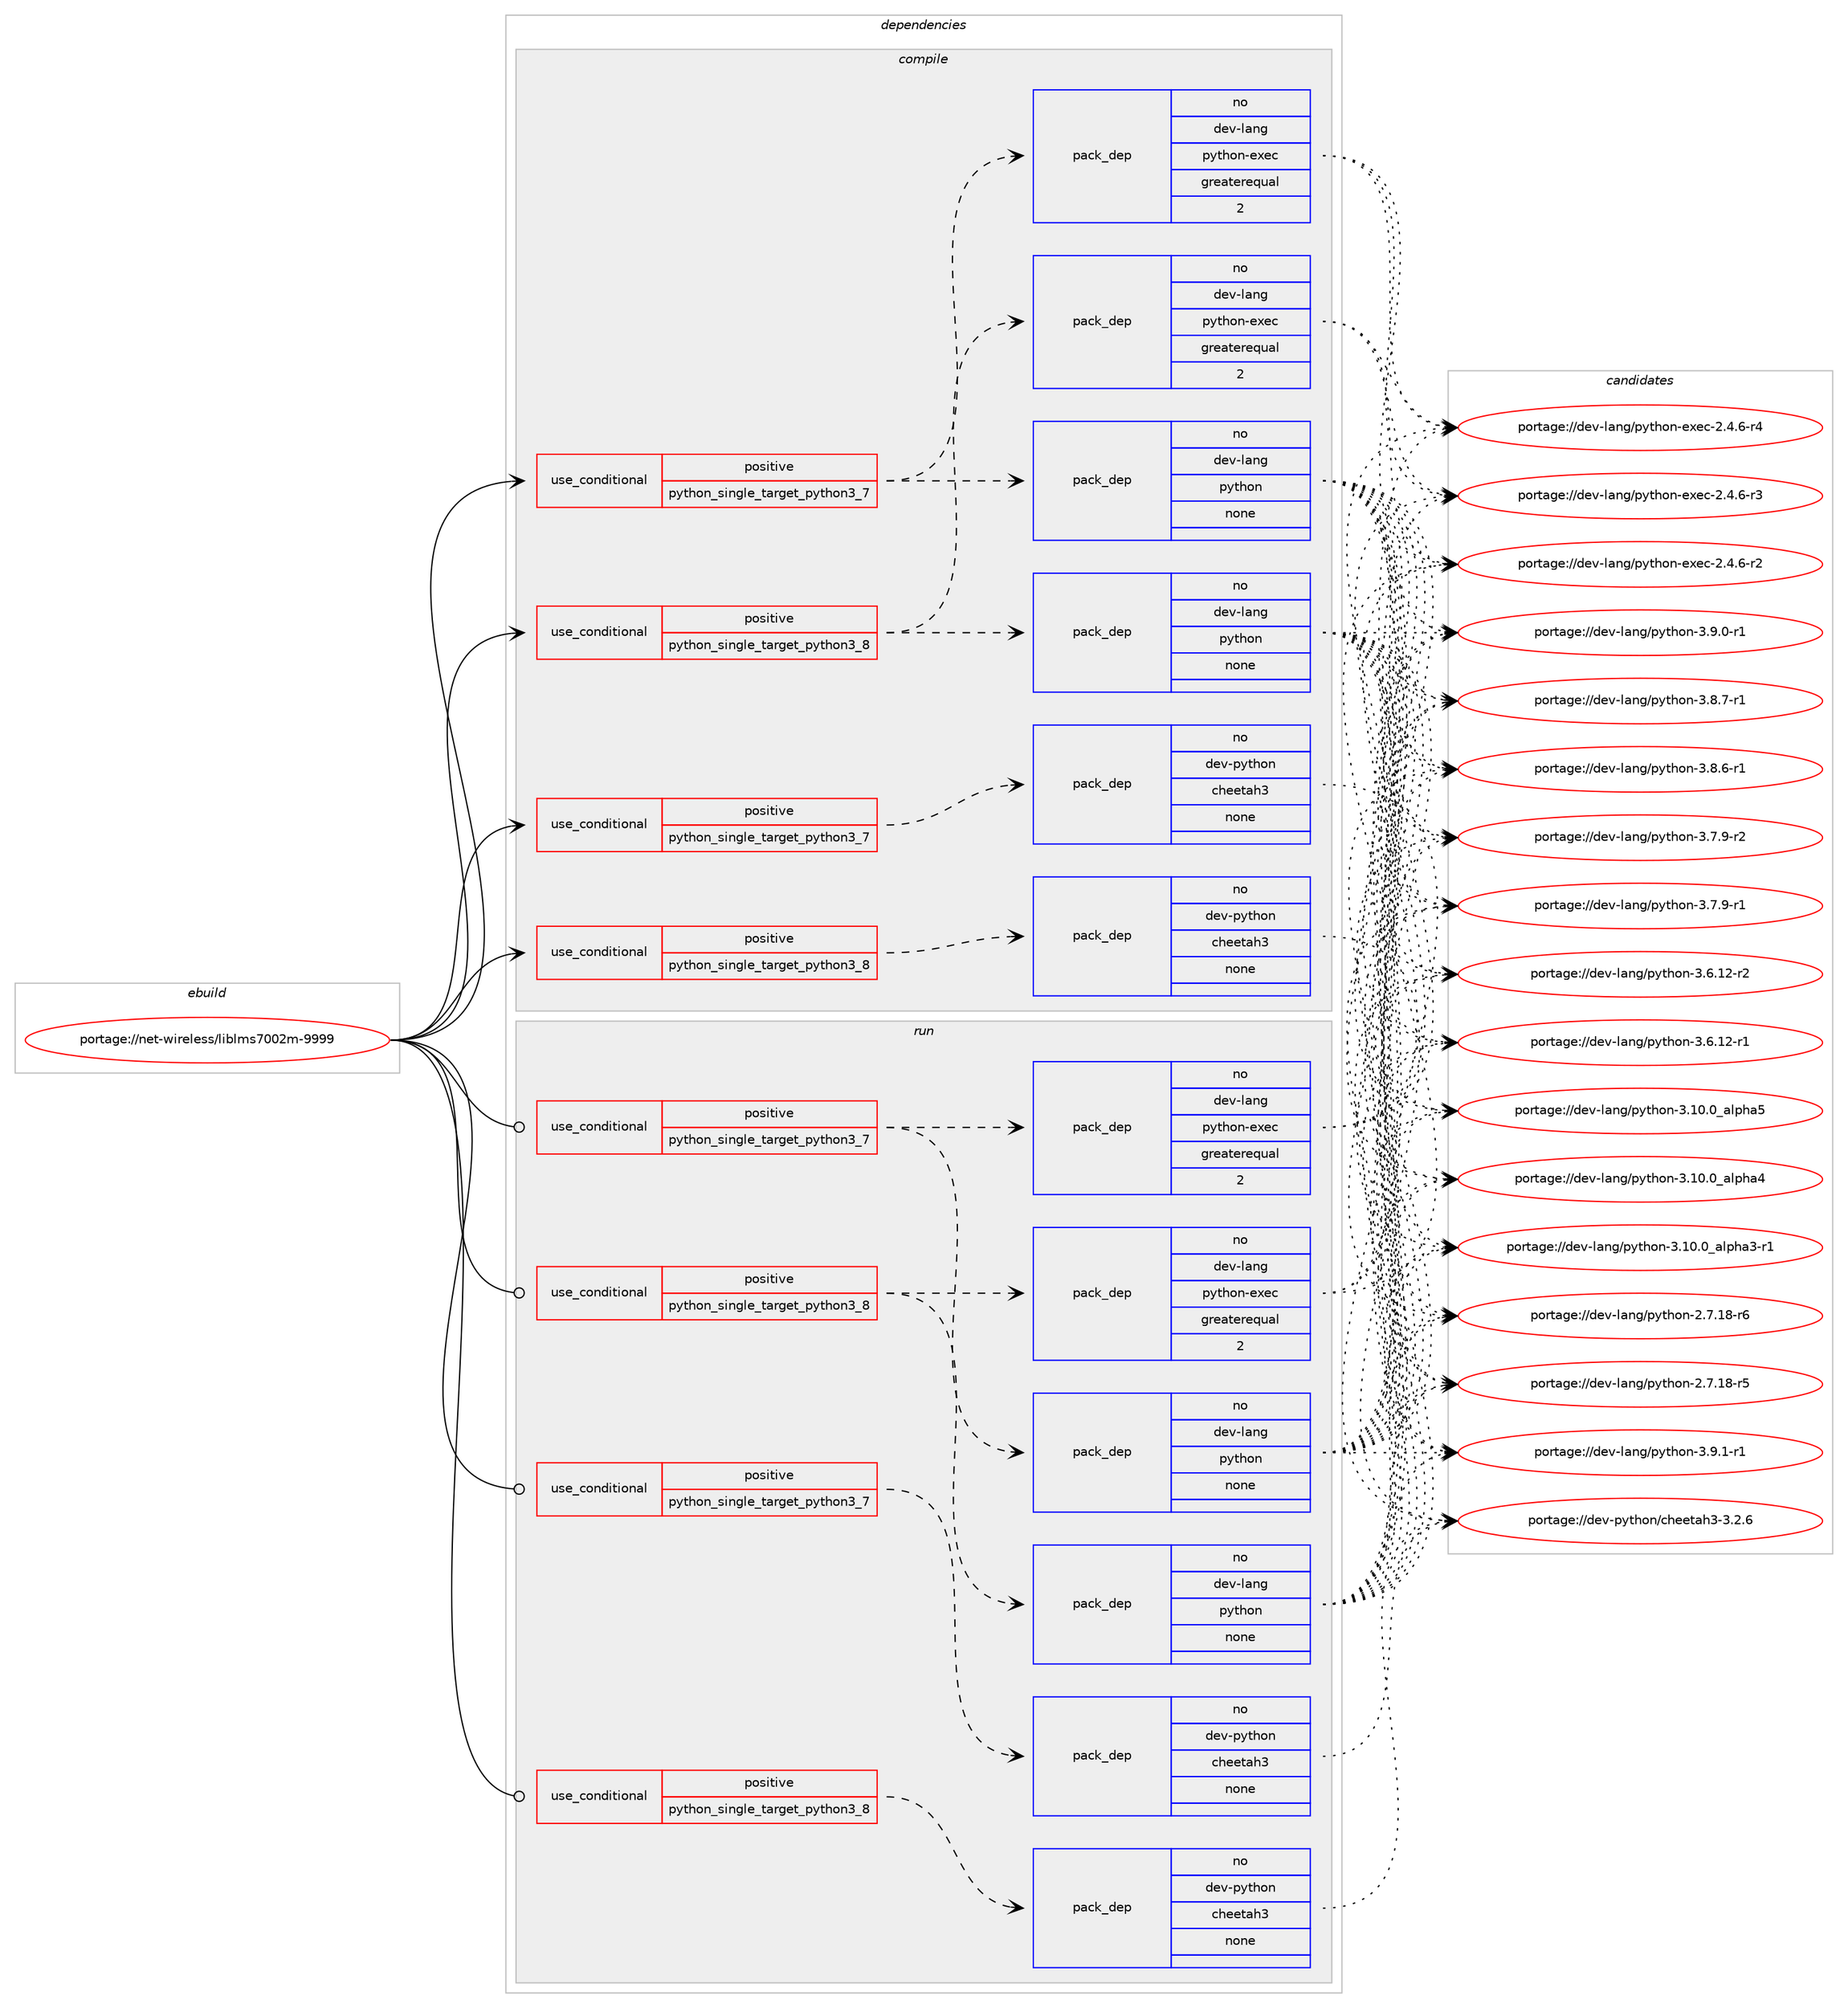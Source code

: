digraph prolog {

# *************
# Graph options
# *************

newrank=true;
concentrate=true;
compound=true;
graph [rankdir=LR,fontname=Helvetica,fontsize=10,ranksep=1.5];#, ranksep=2.5, nodesep=0.2];
edge  [arrowhead=vee];
node  [fontname=Helvetica,fontsize=10];

# **********
# The ebuild
# **********

subgraph cluster_leftcol {
color=gray;
rank=same;
label=<<i>ebuild</i>>;
id [label="portage://net-wireless/liblms7002m-9999", color=red, width=4, href="../net-wireless/liblms7002m-9999.svg"];
}

# ****************
# The dependencies
# ****************

subgraph cluster_midcol {
color=gray;
label=<<i>dependencies</i>>;
subgraph cluster_compile {
fillcolor="#eeeeee";
style=filled;
label=<<i>compile</i>>;
subgraph cond4726 {
dependency15260 [label=<<TABLE BORDER="0" CELLBORDER="1" CELLSPACING="0" CELLPADDING="4"><TR><TD ROWSPAN="3" CELLPADDING="10">use_conditional</TD></TR><TR><TD>positive</TD></TR><TR><TD>python_single_target_python3_7</TD></TR></TABLE>>, shape=none, color=red];
subgraph pack10398 {
dependency15261 [label=<<TABLE BORDER="0" CELLBORDER="1" CELLSPACING="0" CELLPADDING="4" WIDTH="220"><TR><TD ROWSPAN="6" CELLPADDING="30">pack_dep</TD></TR><TR><TD WIDTH="110">no</TD></TR><TR><TD>dev-lang</TD></TR><TR><TD>python</TD></TR><TR><TD>none</TD></TR><TR><TD></TD></TR></TABLE>>, shape=none, color=blue];
}
dependency15260:e -> dependency15261:w [weight=20,style="dashed",arrowhead="vee"];
subgraph pack10399 {
dependency15262 [label=<<TABLE BORDER="0" CELLBORDER="1" CELLSPACING="0" CELLPADDING="4" WIDTH="220"><TR><TD ROWSPAN="6" CELLPADDING="30">pack_dep</TD></TR><TR><TD WIDTH="110">no</TD></TR><TR><TD>dev-lang</TD></TR><TR><TD>python-exec</TD></TR><TR><TD>greaterequal</TD></TR><TR><TD>2</TD></TR></TABLE>>, shape=none, color=blue];
}
dependency15260:e -> dependency15262:w [weight=20,style="dashed",arrowhead="vee"];
}
id:e -> dependency15260:w [weight=20,style="solid",arrowhead="vee"];
subgraph cond4727 {
dependency15263 [label=<<TABLE BORDER="0" CELLBORDER="1" CELLSPACING="0" CELLPADDING="4"><TR><TD ROWSPAN="3" CELLPADDING="10">use_conditional</TD></TR><TR><TD>positive</TD></TR><TR><TD>python_single_target_python3_7</TD></TR></TABLE>>, shape=none, color=red];
subgraph pack10400 {
dependency15264 [label=<<TABLE BORDER="0" CELLBORDER="1" CELLSPACING="0" CELLPADDING="4" WIDTH="220"><TR><TD ROWSPAN="6" CELLPADDING="30">pack_dep</TD></TR><TR><TD WIDTH="110">no</TD></TR><TR><TD>dev-python</TD></TR><TR><TD>cheetah3</TD></TR><TR><TD>none</TD></TR><TR><TD></TD></TR></TABLE>>, shape=none, color=blue];
}
dependency15263:e -> dependency15264:w [weight=20,style="dashed",arrowhead="vee"];
}
id:e -> dependency15263:w [weight=20,style="solid",arrowhead="vee"];
subgraph cond4728 {
dependency15265 [label=<<TABLE BORDER="0" CELLBORDER="1" CELLSPACING="0" CELLPADDING="4"><TR><TD ROWSPAN="3" CELLPADDING="10">use_conditional</TD></TR><TR><TD>positive</TD></TR><TR><TD>python_single_target_python3_8</TD></TR></TABLE>>, shape=none, color=red];
subgraph pack10401 {
dependency15266 [label=<<TABLE BORDER="0" CELLBORDER="1" CELLSPACING="0" CELLPADDING="4" WIDTH="220"><TR><TD ROWSPAN="6" CELLPADDING="30">pack_dep</TD></TR><TR><TD WIDTH="110">no</TD></TR><TR><TD>dev-lang</TD></TR><TR><TD>python</TD></TR><TR><TD>none</TD></TR><TR><TD></TD></TR></TABLE>>, shape=none, color=blue];
}
dependency15265:e -> dependency15266:w [weight=20,style="dashed",arrowhead="vee"];
subgraph pack10402 {
dependency15267 [label=<<TABLE BORDER="0" CELLBORDER="1" CELLSPACING="0" CELLPADDING="4" WIDTH="220"><TR><TD ROWSPAN="6" CELLPADDING="30">pack_dep</TD></TR><TR><TD WIDTH="110">no</TD></TR><TR><TD>dev-lang</TD></TR><TR><TD>python-exec</TD></TR><TR><TD>greaterequal</TD></TR><TR><TD>2</TD></TR></TABLE>>, shape=none, color=blue];
}
dependency15265:e -> dependency15267:w [weight=20,style="dashed",arrowhead="vee"];
}
id:e -> dependency15265:w [weight=20,style="solid",arrowhead="vee"];
subgraph cond4729 {
dependency15268 [label=<<TABLE BORDER="0" CELLBORDER="1" CELLSPACING="0" CELLPADDING="4"><TR><TD ROWSPAN="3" CELLPADDING="10">use_conditional</TD></TR><TR><TD>positive</TD></TR><TR><TD>python_single_target_python3_8</TD></TR></TABLE>>, shape=none, color=red];
subgraph pack10403 {
dependency15269 [label=<<TABLE BORDER="0" CELLBORDER="1" CELLSPACING="0" CELLPADDING="4" WIDTH="220"><TR><TD ROWSPAN="6" CELLPADDING="30">pack_dep</TD></TR><TR><TD WIDTH="110">no</TD></TR><TR><TD>dev-python</TD></TR><TR><TD>cheetah3</TD></TR><TR><TD>none</TD></TR><TR><TD></TD></TR></TABLE>>, shape=none, color=blue];
}
dependency15268:e -> dependency15269:w [weight=20,style="dashed",arrowhead="vee"];
}
id:e -> dependency15268:w [weight=20,style="solid",arrowhead="vee"];
}
subgraph cluster_compileandrun {
fillcolor="#eeeeee";
style=filled;
label=<<i>compile and run</i>>;
}
subgraph cluster_run {
fillcolor="#eeeeee";
style=filled;
label=<<i>run</i>>;
subgraph cond4730 {
dependency15270 [label=<<TABLE BORDER="0" CELLBORDER="1" CELLSPACING="0" CELLPADDING="4"><TR><TD ROWSPAN="3" CELLPADDING="10">use_conditional</TD></TR><TR><TD>positive</TD></TR><TR><TD>python_single_target_python3_7</TD></TR></TABLE>>, shape=none, color=red];
subgraph pack10404 {
dependency15271 [label=<<TABLE BORDER="0" CELLBORDER="1" CELLSPACING="0" CELLPADDING="4" WIDTH="220"><TR><TD ROWSPAN="6" CELLPADDING="30">pack_dep</TD></TR><TR><TD WIDTH="110">no</TD></TR><TR><TD>dev-lang</TD></TR><TR><TD>python</TD></TR><TR><TD>none</TD></TR><TR><TD></TD></TR></TABLE>>, shape=none, color=blue];
}
dependency15270:e -> dependency15271:w [weight=20,style="dashed",arrowhead="vee"];
subgraph pack10405 {
dependency15272 [label=<<TABLE BORDER="0" CELLBORDER="1" CELLSPACING="0" CELLPADDING="4" WIDTH="220"><TR><TD ROWSPAN="6" CELLPADDING="30">pack_dep</TD></TR><TR><TD WIDTH="110">no</TD></TR><TR><TD>dev-lang</TD></TR><TR><TD>python-exec</TD></TR><TR><TD>greaterequal</TD></TR><TR><TD>2</TD></TR></TABLE>>, shape=none, color=blue];
}
dependency15270:e -> dependency15272:w [weight=20,style="dashed",arrowhead="vee"];
}
id:e -> dependency15270:w [weight=20,style="solid",arrowhead="odot"];
subgraph cond4731 {
dependency15273 [label=<<TABLE BORDER="0" CELLBORDER="1" CELLSPACING="0" CELLPADDING="4"><TR><TD ROWSPAN="3" CELLPADDING="10">use_conditional</TD></TR><TR><TD>positive</TD></TR><TR><TD>python_single_target_python3_7</TD></TR></TABLE>>, shape=none, color=red];
subgraph pack10406 {
dependency15274 [label=<<TABLE BORDER="0" CELLBORDER="1" CELLSPACING="0" CELLPADDING="4" WIDTH="220"><TR><TD ROWSPAN="6" CELLPADDING="30">pack_dep</TD></TR><TR><TD WIDTH="110">no</TD></TR><TR><TD>dev-python</TD></TR><TR><TD>cheetah3</TD></TR><TR><TD>none</TD></TR><TR><TD></TD></TR></TABLE>>, shape=none, color=blue];
}
dependency15273:e -> dependency15274:w [weight=20,style="dashed",arrowhead="vee"];
}
id:e -> dependency15273:w [weight=20,style="solid",arrowhead="odot"];
subgraph cond4732 {
dependency15275 [label=<<TABLE BORDER="0" CELLBORDER="1" CELLSPACING="0" CELLPADDING="4"><TR><TD ROWSPAN="3" CELLPADDING="10">use_conditional</TD></TR><TR><TD>positive</TD></TR><TR><TD>python_single_target_python3_8</TD></TR></TABLE>>, shape=none, color=red];
subgraph pack10407 {
dependency15276 [label=<<TABLE BORDER="0" CELLBORDER="1" CELLSPACING="0" CELLPADDING="4" WIDTH="220"><TR><TD ROWSPAN="6" CELLPADDING="30">pack_dep</TD></TR><TR><TD WIDTH="110">no</TD></TR><TR><TD>dev-lang</TD></TR><TR><TD>python</TD></TR><TR><TD>none</TD></TR><TR><TD></TD></TR></TABLE>>, shape=none, color=blue];
}
dependency15275:e -> dependency15276:w [weight=20,style="dashed",arrowhead="vee"];
subgraph pack10408 {
dependency15277 [label=<<TABLE BORDER="0" CELLBORDER="1" CELLSPACING="0" CELLPADDING="4" WIDTH="220"><TR><TD ROWSPAN="6" CELLPADDING="30">pack_dep</TD></TR><TR><TD WIDTH="110">no</TD></TR><TR><TD>dev-lang</TD></TR><TR><TD>python-exec</TD></TR><TR><TD>greaterequal</TD></TR><TR><TD>2</TD></TR></TABLE>>, shape=none, color=blue];
}
dependency15275:e -> dependency15277:w [weight=20,style="dashed",arrowhead="vee"];
}
id:e -> dependency15275:w [weight=20,style="solid",arrowhead="odot"];
subgraph cond4733 {
dependency15278 [label=<<TABLE BORDER="0" CELLBORDER="1" CELLSPACING="0" CELLPADDING="4"><TR><TD ROWSPAN="3" CELLPADDING="10">use_conditional</TD></TR><TR><TD>positive</TD></TR><TR><TD>python_single_target_python3_8</TD></TR></TABLE>>, shape=none, color=red];
subgraph pack10409 {
dependency15279 [label=<<TABLE BORDER="0" CELLBORDER="1" CELLSPACING="0" CELLPADDING="4" WIDTH="220"><TR><TD ROWSPAN="6" CELLPADDING="30">pack_dep</TD></TR><TR><TD WIDTH="110">no</TD></TR><TR><TD>dev-python</TD></TR><TR><TD>cheetah3</TD></TR><TR><TD>none</TD></TR><TR><TD></TD></TR></TABLE>>, shape=none, color=blue];
}
dependency15278:e -> dependency15279:w [weight=20,style="dashed",arrowhead="vee"];
}
id:e -> dependency15278:w [weight=20,style="solid",arrowhead="odot"];
}
}

# **************
# The candidates
# **************

subgraph cluster_choices {
rank=same;
color=gray;
label=<<i>candidates</i>>;

subgraph choice10398 {
color=black;
nodesep=1;
choice1001011184510897110103471121211161041111104551465746494511449 [label="portage://dev-lang/python-3.9.1-r1", color=red, width=4,href="../dev-lang/python-3.9.1-r1.svg"];
choice1001011184510897110103471121211161041111104551465746484511449 [label="portage://dev-lang/python-3.9.0-r1", color=red, width=4,href="../dev-lang/python-3.9.0-r1.svg"];
choice1001011184510897110103471121211161041111104551465646554511449 [label="portage://dev-lang/python-3.8.7-r1", color=red, width=4,href="../dev-lang/python-3.8.7-r1.svg"];
choice1001011184510897110103471121211161041111104551465646544511449 [label="portage://dev-lang/python-3.8.6-r1", color=red, width=4,href="../dev-lang/python-3.8.6-r1.svg"];
choice1001011184510897110103471121211161041111104551465546574511450 [label="portage://dev-lang/python-3.7.9-r2", color=red, width=4,href="../dev-lang/python-3.7.9-r2.svg"];
choice1001011184510897110103471121211161041111104551465546574511449 [label="portage://dev-lang/python-3.7.9-r1", color=red, width=4,href="../dev-lang/python-3.7.9-r1.svg"];
choice100101118451089711010347112121116104111110455146544649504511450 [label="portage://dev-lang/python-3.6.12-r2", color=red, width=4,href="../dev-lang/python-3.6.12-r2.svg"];
choice100101118451089711010347112121116104111110455146544649504511449 [label="portage://dev-lang/python-3.6.12-r1", color=red, width=4,href="../dev-lang/python-3.6.12-r1.svg"];
choice1001011184510897110103471121211161041111104551464948464895971081121049753 [label="portage://dev-lang/python-3.10.0_alpha5", color=red, width=4,href="../dev-lang/python-3.10.0_alpha5.svg"];
choice1001011184510897110103471121211161041111104551464948464895971081121049752 [label="portage://dev-lang/python-3.10.0_alpha4", color=red, width=4,href="../dev-lang/python-3.10.0_alpha4.svg"];
choice10010111845108971101034711212111610411111045514649484648959710811210497514511449 [label="portage://dev-lang/python-3.10.0_alpha3-r1", color=red, width=4,href="../dev-lang/python-3.10.0_alpha3-r1.svg"];
choice100101118451089711010347112121116104111110455046554649564511454 [label="portage://dev-lang/python-2.7.18-r6", color=red, width=4,href="../dev-lang/python-2.7.18-r6.svg"];
choice100101118451089711010347112121116104111110455046554649564511453 [label="portage://dev-lang/python-2.7.18-r5", color=red, width=4,href="../dev-lang/python-2.7.18-r5.svg"];
dependency15261:e -> choice1001011184510897110103471121211161041111104551465746494511449:w [style=dotted,weight="100"];
dependency15261:e -> choice1001011184510897110103471121211161041111104551465746484511449:w [style=dotted,weight="100"];
dependency15261:e -> choice1001011184510897110103471121211161041111104551465646554511449:w [style=dotted,weight="100"];
dependency15261:e -> choice1001011184510897110103471121211161041111104551465646544511449:w [style=dotted,weight="100"];
dependency15261:e -> choice1001011184510897110103471121211161041111104551465546574511450:w [style=dotted,weight="100"];
dependency15261:e -> choice1001011184510897110103471121211161041111104551465546574511449:w [style=dotted,weight="100"];
dependency15261:e -> choice100101118451089711010347112121116104111110455146544649504511450:w [style=dotted,weight="100"];
dependency15261:e -> choice100101118451089711010347112121116104111110455146544649504511449:w [style=dotted,weight="100"];
dependency15261:e -> choice1001011184510897110103471121211161041111104551464948464895971081121049753:w [style=dotted,weight="100"];
dependency15261:e -> choice1001011184510897110103471121211161041111104551464948464895971081121049752:w [style=dotted,weight="100"];
dependency15261:e -> choice10010111845108971101034711212111610411111045514649484648959710811210497514511449:w [style=dotted,weight="100"];
dependency15261:e -> choice100101118451089711010347112121116104111110455046554649564511454:w [style=dotted,weight="100"];
dependency15261:e -> choice100101118451089711010347112121116104111110455046554649564511453:w [style=dotted,weight="100"];
}
subgraph choice10399 {
color=black;
nodesep=1;
choice10010111845108971101034711212111610411111045101120101994550465246544511452 [label="portage://dev-lang/python-exec-2.4.6-r4", color=red, width=4,href="../dev-lang/python-exec-2.4.6-r4.svg"];
choice10010111845108971101034711212111610411111045101120101994550465246544511451 [label="portage://dev-lang/python-exec-2.4.6-r3", color=red, width=4,href="../dev-lang/python-exec-2.4.6-r3.svg"];
choice10010111845108971101034711212111610411111045101120101994550465246544511450 [label="portage://dev-lang/python-exec-2.4.6-r2", color=red, width=4,href="../dev-lang/python-exec-2.4.6-r2.svg"];
dependency15262:e -> choice10010111845108971101034711212111610411111045101120101994550465246544511452:w [style=dotted,weight="100"];
dependency15262:e -> choice10010111845108971101034711212111610411111045101120101994550465246544511451:w [style=dotted,weight="100"];
dependency15262:e -> choice10010111845108971101034711212111610411111045101120101994550465246544511450:w [style=dotted,weight="100"];
}
subgraph choice10400 {
color=black;
nodesep=1;
choice1001011184511212111610411111047991041011011169710451455146504654 [label="portage://dev-python/cheetah3-3.2.6", color=red, width=4,href="../dev-python/cheetah3-3.2.6.svg"];
dependency15264:e -> choice1001011184511212111610411111047991041011011169710451455146504654:w [style=dotted,weight="100"];
}
subgraph choice10401 {
color=black;
nodesep=1;
choice1001011184510897110103471121211161041111104551465746494511449 [label="portage://dev-lang/python-3.9.1-r1", color=red, width=4,href="../dev-lang/python-3.9.1-r1.svg"];
choice1001011184510897110103471121211161041111104551465746484511449 [label="portage://dev-lang/python-3.9.0-r1", color=red, width=4,href="../dev-lang/python-3.9.0-r1.svg"];
choice1001011184510897110103471121211161041111104551465646554511449 [label="portage://dev-lang/python-3.8.7-r1", color=red, width=4,href="../dev-lang/python-3.8.7-r1.svg"];
choice1001011184510897110103471121211161041111104551465646544511449 [label="portage://dev-lang/python-3.8.6-r1", color=red, width=4,href="../dev-lang/python-3.8.6-r1.svg"];
choice1001011184510897110103471121211161041111104551465546574511450 [label="portage://dev-lang/python-3.7.9-r2", color=red, width=4,href="../dev-lang/python-3.7.9-r2.svg"];
choice1001011184510897110103471121211161041111104551465546574511449 [label="portage://dev-lang/python-3.7.9-r1", color=red, width=4,href="../dev-lang/python-3.7.9-r1.svg"];
choice100101118451089711010347112121116104111110455146544649504511450 [label="portage://dev-lang/python-3.6.12-r2", color=red, width=4,href="../dev-lang/python-3.6.12-r2.svg"];
choice100101118451089711010347112121116104111110455146544649504511449 [label="portage://dev-lang/python-3.6.12-r1", color=red, width=4,href="../dev-lang/python-3.6.12-r1.svg"];
choice1001011184510897110103471121211161041111104551464948464895971081121049753 [label="portage://dev-lang/python-3.10.0_alpha5", color=red, width=4,href="../dev-lang/python-3.10.0_alpha5.svg"];
choice1001011184510897110103471121211161041111104551464948464895971081121049752 [label="portage://dev-lang/python-3.10.0_alpha4", color=red, width=4,href="../dev-lang/python-3.10.0_alpha4.svg"];
choice10010111845108971101034711212111610411111045514649484648959710811210497514511449 [label="portage://dev-lang/python-3.10.0_alpha3-r1", color=red, width=4,href="../dev-lang/python-3.10.0_alpha3-r1.svg"];
choice100101118451089711010347112121116104111110455046554649564511454 [label="portage://dev-lang/python-2.7.18-r6", color=red, width=4,href="../dev-lang/python-2.7.18-r6.svg"];
choice100101118451089711010347112121116104111110455046554649564511453 [label="portage://dev-lang/python-2.7.18-r5", color=red, width=4,href="../dev-lang/python-2.7.18-r5.svg"];
dependency15266:e -> choice1001011184510897110103471121211161041111104551465746494511449:w [style=dotted,weight="100"];
dependency15266:e -> choice1001011184510897110103471121211161041111104551465746484511449:w [style=dotted,weight="100"];
dependency15266:e -> choice1001011184510897110103471121211161041111104551465646554511449:w [style=dotted,weight="100"];
dependency15266:e -> choice1001011184510897110103471121211161041111104551465646544511449:w [style=dotted,weight="100"];
dependency15266:e -> choice1001011184510897110103471121211161041111104551465546574511450:w [style=dotted,weight="100"];
dependency15266:e -> choice1001011184510897110103471121211161041111104551465546574511449:w [style=dotted,weight="100"];
dependency15266:e -> choice100101118451089711010347112121116104111110455146544649504511450:w [style=dotted,weight="100"];
dependency15266:e -> choice100101118451089711010347112121116104111110455146544649504511449:w [style=dotted,weight="100"];
dependency15266:e -> choice1001011184510897110103471121211161041111104551464948464895971081121049753:w [style=dotted,weight="100"];
dependency15266:e -> choice1001011184510897110103471121211161041111104551464948464895971081121049752:w [style=dotted,weight="100"];
dependency15266:e -> choice10010111845108971101034711212111610411111045514649484648959710811210497514511449:w [style=dotted,weight="100"];
dependency15266:e -> choice100101118451089711010347112121116104111110455046554649564511454:w [style=dotted,weight="100"];
dependency15266:e -> choice100101118451089711010347112121116104111110455046554649564511453:w [style=dotted,weight="100"];
}
subgraph choice10402 {
color=black;
nodesep=1;
choice10010111845108971101034711212111610411111045101120101994550465246544511452 [label="portage://dev-lang/python-exec-2.4.6-r4", color=red, width=4,href="../dev-lang/python-exec-2.4.6-r4.svg"];
choice10010111845108971101034711212111610411111045101120101994550465246544511451 [label="portage://dev-lang/python-exec-2.4.6-r3", color=red, width=4,href="../dev-lang/python-exec-2.4.6-r3.svg"];
choice10010111845108971101034711212111610411111045101120101994550465246544511450 [label="portage://dev-lang/python-exec-2.4.6-r2", color=red, width=4,href="../dev-lang/python-exec-2.4.6-r2.svg"];
dependency15267:e -> choice10010111845108971101034711212111610411111045101120101994550465246544511452:w [style=dotted,weight="100"];
dependency15267:e -> choice10010111845108971101034711212111610411111045101120101994550465246544511451:w [style=dotted,weight="100"];
dependency15267:e -> choice10010111845108971101034711212111610411111045101120101994550465246544511450:w [style=dotted,weight="100"];
}
subgraph choice10403 {
color=black;
nodesep=1;
choice1001011184511212111610411111047991041011011169710451455146504654 [label="portage://dev-python/cheetah3-3.2.6", color=red, width=4,href="../dev-python/cheetah3-3.2.6.svg"];
dependency15269:e -> choice1001011184511212111610411111047991041011011169710451455146504654:w [style=dotted,weight="100"];
}
subgraph choice10404 {
color=black;
nodesep=1;
choice1001011184510897110103471121211161041111104551465746494511449 [label="portage://dev-lang/python-3.9.1-r1", color=red, width=4,href="../dev-lang/python-3.9.1-r1.svg"];
choice1001011184510897110103471121211161041111104551465746484511449 [label="portage://dev-lang/python-3.9.0-r1", color=red, width=4,href="../dev-lang/python-3.9.0-r1.svg"];
choice1001011184510897110103471121211161041111104551465646554511449 [label="portage://dev-lang/python-3.8.7-r1", color=red, width=4,href="../dev-lang/python-3.8.7-r1.svg"];
choice1001011184510897110103471121211161041111104551465646544511449 [label="portage://dev-lang/python-3.8.6-r1", color=red, width=4,href="../dev-lang/python-3.8.6-r1.svg"];
choice1001011184510897110103471121211161041111104551465546574511450 [label="portage://dev-lang/python-3.7.9-r2", color=red, width=4,href="../dev-lang/python-3.7.9-r2.svg"];
choice1001011184510897110103471121211161041111104551465546574511449 [label="portage://dev-lang/python-3.7.9-r1", color=red, width=4,href="../dev-lang/python-3.7.9-r1.svg"];
choice100101118451089711010347112121116104111110455146544649504511450 [label="portage://dev-lang/python-3.6.12-r2", color=red, width=4,href="../dev-lang/python-3.6.12-r2.svg"];
choice100101118451089711010347112121116104111110455146544649504511449 [label="portage://dev-lang/python-3.6.12-r1", color=red, width=4,href="../dev-lang/python-3.6.12-r1.svg"];
choice1001011184510897110103471121211161041111104551464948464895971081121049753 [label="portage://dev-lang/python-3.10.0_alpha5", color=red, width=4,href="../dev-lang/python-3.10.0_alpha5.svg"];
choice1001011184510897110103471121211161041111104551464948464895971081121049752 [label="portage://dev-lang/python-3.10.0_alpha4", color=red, width=4,href="../dev-lang/python-3.10.0_alpha4.svg"];
choice10010111845108971101034711212111610411111045514649484648959710811210497514511449 [label="portage://dev-lang/python-3.10.0_alpha3-r1", color=red, width=4,href="../dev-lang/python-3.10.0_alpha3-r1.svg"];
choice100101118451089711010347112121116104111110455046554649564511454 [label="portage://dev-lang/python-2.7.18-r6", color=red, width=4,href="../dev-lang/python-2.7.18-r6.svg"];
choice100101118451089711010347112121116104111110455046554649564511453 [label="portage://dev-lang/python-2.7.18-r5", color=red, width=4,href="../dev-lang/python-2.7.18-r5.svg"];
dependency15271:e -> choice1001011184510897110103471121211161041111104551465746494511449:w [style=dotted,weight="100"];
dependency15271:e -> choice1001011184510897110103471121211161041111104551465746484511449:w [style=dotted,weight="100"];
dependency15271:e -> choice1001011184510897110103471121211161041111104551465646554511449:w [style=dotted,weight="100"];
dependency15271:e -> choice1001011184510897110103471121211161041111104551465646544511449:w [style=dotted,weight="100"];
dependency15271:e -> choice1001011184510897110103471121211161041111104551465546574511450:w [style=dotted,weight="100"];
dependency15271:e -> choice1001011184510897110103471121211161041111104551465546574511449:w [style=dotted,weight="100"];
dependency15271:e -> choice100101118451089711010347112121116104111110455146544649504511450:w [style=dotted,weight="100"];
dependency15271:e -> choice100101118451089711010347112121116104111110455146544649504511449:w [style=dotted,weight="100"];
dependency15271:e -> choice1001011184510897110103471121211161041111104551464948464895971081121049753:w [style=dotted,weight="100"];
dependency15271:e -> choice1001011184510897110103471121211161041111104551464948464895971081121049752:w [style=dotted,weight="100"];
dependency15271:e -> choice10010111845108971101034711212111610411111045514649484648959710811210497514511449:w [style=dotted,weight="100"];
dependency15271:e -> choice100101118451089711010347112121116104111110455046554649564511454:w [style=dotted,weight="100"];
dependency15271:e -> choice100101118451089711010347112121116104111110455046554649564511453:w [style=dotted,weight="100"];
}
subgraph choice10405 {
color=black;
nodesep=1;
choice10010111845108971101034711212111610411111045101120101994550465246544511452 [label="portage://dev-lang/python-exec-2.4.6-r4", color=red, width=4,href="../dev-lang/python-exec-2.4.6-r4.svg"];
choice10010111845108971101034711212111610411111045101120101994550465246544511451 [label="portage://dev-lang/python-exec-2.4.6-r3", color=red, width=4,href="../dev-lang/python-exec-2.4.6-r3.svg"];
choice10010111845108971101034711212111610411111045101120101994550465246544511450 [label="portage://dev-lang/python-exec-2.4.6-r2", color=red, width=4,href="../dev-lang/python-exec-2.4.6-r2.svg"];
dependency15272:e -> choice10010111845108971101034711212111610411111045101120101994550465246544511452:w [style=dotted,weight="100"];
dependency15272:e -> choice10010111845108971101034711212111610411111045101120101994550465246544511451:w [style=dotted,weight="100"];
dependency15272:e -> choice10010111845108971101034711212111610411111045101120101994550465246544511450:w [style=dotted,weight="100"];
}
subgraph choice10406 {
color=black;
nodesep=1;
choice1001011184511212111610411111047991041011011169710451455146504654 [label="portage://dev-python/cheetah3-3.2.6", color=red, width=4,href="../dev-python/cheetah3-3.2.6.svg"];
dependency15274:e -> choice1001011184511212111610411111047991041011011169710451455146504654:w [style=dotted,weight="100"];
}
subgraph choice10407 {
color=black;
nodesep=1;
choice1001011184510897110103471121211161041111104551465746494511449 [label="portage://dev-lang/python-3.9.1-r1", color=red, width=4,href="../dev-lang/python-3.9.1-r1.svg"];
choice1001011184510897110103471121211161041111104551465746484511449 [label="portage://dev-lang/python-3.9.0-r1", color=red, width=4,href="../dev-lang/python-3.9.0-r1.svg"];
choice1001011184510897110103471121211161041111104551465646554511449 [label="portage://dev-lang/python-3.8.7-r1", color=red, width=4,href="../dev-lang/python-3.8.7-r1.svg"];
choice1001011184510897110103471121211161041111104551465646544511449 [label="portage://dev-lang/python-3.8.6-r1", color=red, width=4,href="../dev-lang/python-3.8.6-r1.svg"];
choice1001011184510897110103471121211161041111104551465546574511450 [label="portage://dev-lang/python-3.7.9-r2", color=red, width=4,href="../dev-lang/python-3.7.9-r2.svg"];
choice1001011184510897110103471121211161041111104551465546574511449 [label="portage://dev-lang/python-3.7.9-r1", color=red, width=4,href="../dev-lang/python-3.7.9-r1.svg"];
choice100101118451089711010347112121116104111110455146544649504511450 [label="portage://dev-lang/python-3.6.12-r2", color=red, width=4,href="../dev-lang/python-3.6.12-r2.svg"];
choice100101118451089711010347112121116104111110455146544649504511449 [label="portage://dev-lang/python-3.6.12-r1", color=red, width=4,href="../dev-lang/python-3.6.12-r1.svg"];
choice1001011184510897110103471121211161041111104551464948464895971081121049753 [label="portage://dev-lang/python-3.10.0_alpha5", color=red, width=4,href="../dev-lang/python-3.10.0_alpha5.svg"];
choice1001011184510897110103471121211161041111104551464948464895971081121049752 [label="portage://dev-lang/python-3.10.0_alpha4", color=red, width=4,href="../dev-lang/python-3.10.0_alpha4.svg"];
choice10010111845108971101034711212111610411111045514649484648959710811210497514511449 [label="portage://dev-lang/python-3.10.0_alpha3-r1", color=red, width=4,href="../dev-lang/python-3.10.0_alpha3-r1.svg"];
choice100101118451089711010347112121116104111110455046554649564511454 [label="portage://dev-lang/python-2.7.18-r6", color=red, width=4,href="../dev-lang/python-2.7.18-r6.svg"];
choice100101118451089711010347112121116104111110455046554649564511453 [label="portage://dev-lang/python-2.7.18-r5", color=red, width=4,href="../dev-lang/python-2.7.18-r5.svg"];
dependency15276:e -> choice1001011184510897110103471121211161041111104551465746494511449:w [style=dotted,weight="100"];
dependency15276:e -> choice1001011184510897110103471121211161041111104551465746484511449:w [style=dotted,weight="100"];
dependency15276:e -> choice1001011184510897110103471121211161041111104551465646554511449:w [style=dotted,weight="100"];
dependency15276:e -> choice1001011184510897110103471121211161041111104551465646544511449:w [style=dotted,weight="100"];
dependency15276:e -> choice1001011184510897110103471121211161041111104551465546574511450:w [style=dotted,weight="100"];
dependency15276:e -> choice1001011184510897110103471121211161041111104551465546574511449:w [style=dotted,weight="100"];
dependency15276:e -> choice100101118451089711010347112121116104111110455146544649504511450:w [style=dotted,weight="100"];
dependency15276:e -> choice100101118451089711010347112121116104111110455146544649504511449:w [style=dotted,weight="100"];
dependency15276:e -> choice1001011184510897110103471121211161041111104551464948464895971081121049753:w [style=dotted,weight="100"];
dependency15276:e -> choice1001011184510897110103471121211161041111104551464948464895971081121049752:w [style=dotted,weight="100"];
dependency15276:e -> choice10010111845108971101034711212111610411111045514649484648959710811210497514511449:w [style=dotted,weight="100"];
dependency15276:e -> choice100101118451089711010347112121116104111110455046554649564511454:w [style=dotted,weight="100"];
dependency15276:e -> choice100101118451089711010347112121116104111110455046554649564511453:w [style=dotted,weight="100"];
}
subgraph choice10408 {
color=black;
nodesep=1;
choice10010111845108971101034711212111610411111045101120101994550465246544511452 [label="portage://dev-lang/python-exec-2.4.6-r4", color=red, width=4,href="../dev-lang/python-exec-2.4.6-r4.svg"];
choice10010111845108971101034711212111610411111045101120101994550465246544511451 [label="portage://dev-lang/python-exec-2.4.6-r3", color=red, width=4,href="../dev-lang/python-exec-2.4.6-r3.svg"];
choice10010111845108971101034711212111610411111045101120101994550465246544511450 [label="portage://dev-lang/python-exec-2.4.6-r2", color=red, width=4,href="../dev-lang/python-exec-2.4.6-r2.svg"];
dependency15277:e -> choice10010111845108971101034711212111610411111045101120101994550465246544511452:w [style=dotted,weight="100"];
dependency15277:e -> choice10010111845108971101034711212111610411111045101120101994550465246544511451:w [style=dotted,weight="100"];
dependency15277:e -> choice10010111845108971101034711212111610411111045101120101994550465246544511450:w [style=dotted,weight="100"];
}
subgraph choice10409 {
color=black;
nodesep=1;
choice1001011184511212111610411111047991041011011169710451455146504654 [label="portage://dev-python/cheetah3-3.2.6", color=red, width=4,href="../dev-python/cheetah3-3.2.6.svg"];
dependency15279:e -> choice1001011184511212111610411111047991041011011169710451455146504654:w [style=dotted,weight="100"];
}
}

}
